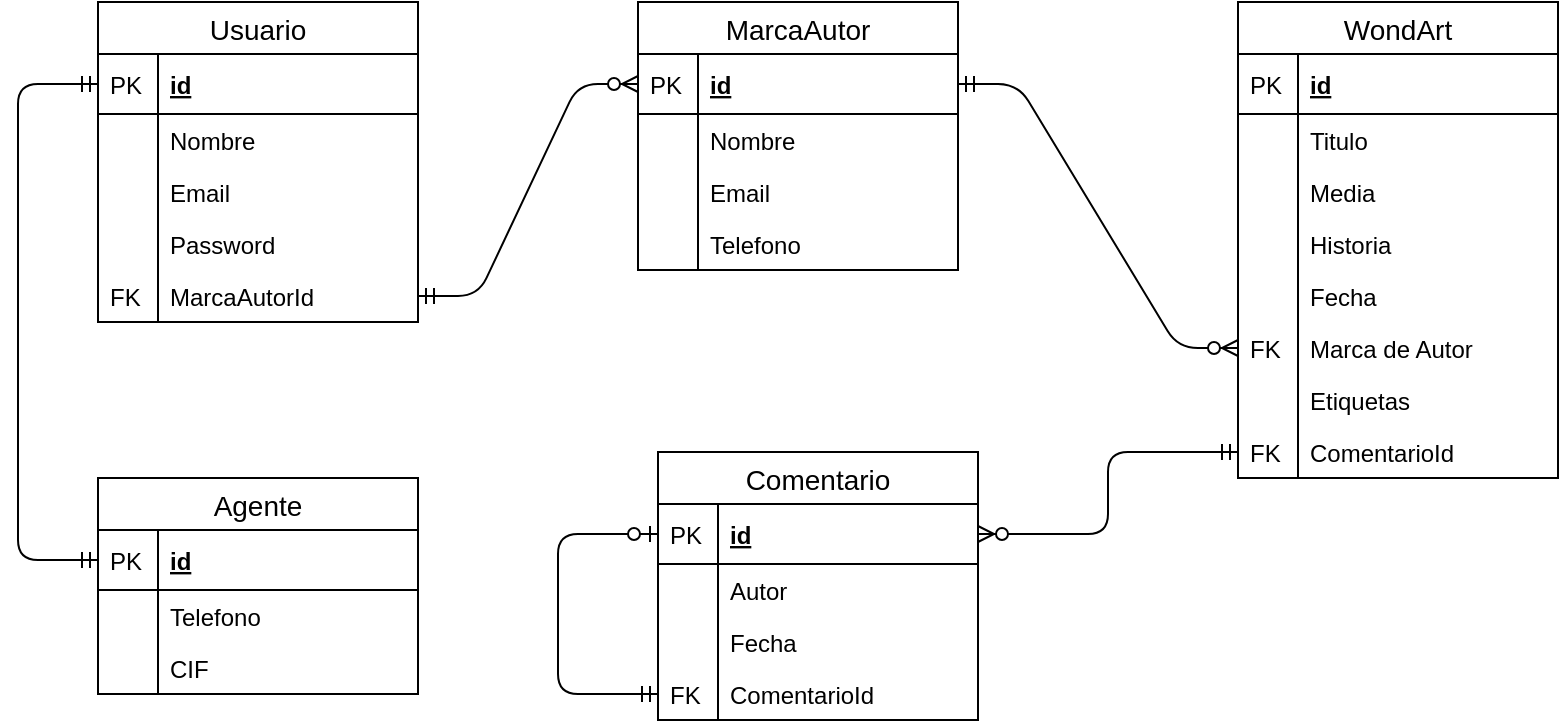 <mxfile version="12.9.14" type="device"><diagram id="SJ3eZg0xeJV2ww6N6vY-" name="Page-1"><mxGraphModel dx="1038" dy="548" grid="1" gridSize="10" guides="1" tooltips="1" connect="1" arrows="1" fold="1" page="1" pageScale="1" pageWidth="827" pageHeight="1169" math="0" shadow="0"><root><mxCell id="0"/><mxCell id="1" parent="0"/><mxCell id="cLwYV3ZuJrsIDbmXV9xP-11" value="Usuario" style="swimlane;fontStyle=0;childLayout=stackLayout;horizontal=1;startSize=26;horizontalStack=0;resizeParent=1;resizeParentMax=0;resizeLast=0;collapsible=1;marginBottom=0;align=center;fontSize=14;" vertex="1" parent="1"><mxGeometry x="70" y="70" width="160" height="160" as="geometry"/></mxCell><mxCell id="cLwYV3ZuJrsIDbmXV9xP-12" value="id" style="shape=partialRectangle;top=0;left=0;right=0;bottom=1;align=left;verticalAlign=middle;fillColor=none;spacingLeft=34;spacingRight=4;overflow=hidden;rotatable=0;points=[[0,0.5],[1,0.5]];portConstraint=eastwest;dropTarget=0;fontStyle=5;fontSize=12;" vertex="1" parent="cLwYV3ZuJrsIDbmXV9xP-11"><mxGeometry y="26" width="160" height="30" as="geometry"/></mxCell><mxCell id="cLwYV3ZuJrsIDbmXV9xP-13" value="PK" style="shape=partialRectangle;top=0;left=0;bottom=0;fillColor=none;align=left;verticalAlign=middle;spacingLeft=4;spacingRight=4;overflow=hidden;rotatable=0;points=[];portConstraint=eastwest;part=1;fontSize=12;" vertex="1" connectable="0" parent="cLwYV3ZuJrsIDbmXV9xP-12"><mxGeometry width="30" height="30" as="geometry"/></mxCell><mxCell id="cLwYV3ZuJrsIDbmXV9xP-14" value="Nombre" style="shape=partialRectangle;top=0;left=0;right=0;bottom=0;align=left;verticalAlign=top;fillColor=none;spacingLeft=34;spacingRight=4;overflow=hidden;rotatable=0;points=[[0,0.5],[1,0.5]];portConstraint=eastwest;dropTarget=0;fontSize=12;" vertex="1" parent="cLwYV3ZuJrsIDbmXV9xP-11"><mxGeometry y="56" width="160" height="26" as="geometry"/></mxCell><mxCell id="cLwYV3ZuJrsIDbmXV9xP-15" value="" style="shape=partialRectangle;top=0;left=0;bottom=0;fillColor=none;align=left;verticalAlign=top;spacingLeft=4;spacingRight=4;overflow=hidden;rotatable=0;points=[];portConstraint=eastwest;part=1;fontSize=12;" vertex="1" connectable="0" parent="cLwYV3ZuJrsIDbmXV9xP-14"><mxGeometry width="30" height="26" as="geometry"/></mxCell><mxCell id="cLwYV3ZuJrsIDbmXV9xP-16" value="Email" style="shape=partialRectangle;top=0;left=0;right=0;bottom=0;align=left;verticalAlign=top;fillColor=none;spacingLeft=34;spacingRight=4;overflow=hidden;rotatable=0;points=[[0,0.5],[1,0.5]];portConstraint=eastwest;dropTarget=0;fontSize=12;" vertex="1" parent="cLwYV3ZuJrsIDbmXV9xP-11"><mxGeometry y="82" width="160" height="26" as="geometry"/></mxCell><mxCell id="cLwYV3ZuJrsIDbmXV9xP-17" value="" style="shape=partialRectangle;top=0;left=0;bottom=0;fillColor=none;align=left;verticalAlign=top;spacingLeft=4;spacingRight=4;overflow=hidden;rotatable=0;points=[];portConstraint=eastwest;part=1;fontSize=12;" vertex="1" connectable="0" parent="cLwYV3ZuJrsIDbmXV9xP-16"><mxGeometry width="30" height="26" as="geometry"/></mxCell><mxCell id="cLwYV3ZuJrsIDbmXV9xP-18" value="Password" style="shape=partialRectangle;top=0;left=0;right=0;bottom=0;align=left;verticalAlign=top;fillColor=none;spacingLeft=34;spacingRight=4;overflow=hidden;rotatable=0;points=[[0,0.5],[1,0.5]];portConstraint=eastwest;dropTarget=0;fontSize=12;" vertex="1" parent="cLwYV3ZuJrsIDbmXV9xP-11"><mxGeometry y="108" width="160" height="26" as="geometry"/></mxCell><mxCell id="cLwYV3ZuJrsIDbmXV9xP-19" value="" style="shape=partialRectangle;top=0;left=0;bottom=0;fillColor=none;align=left;verticalAlign=top;spacingLeft=4;spacingRight=4;overflow=hidden;rotatable=0;points=[];portConstraint=eastwest;part=1;fontSize=12;" vertex="1" connectable="0" parent="cLwYV3ZuJrsIDbmXV9xP-18"><mxGeometry width="30" height="26" as="geometry"/></mxCell><mxCell id="cLwYV3ZuJrsIDbmXV9xP-92" value="MarcaAutorId" style="shape=partialRectangle;top=0;left=0;right=0;bottom=0;align=left;verticalAlign=top;fillColor=none;spacingLeft=34;spacingRight=4;overflow=hidden;rotatable=0;points=[[0,0.5],[1,0.5]];portConstraint=eastwest;dropTarget=0;fontSize=12;" vertex="1" parent="cLwYV3ZuJrsIDbmXV9xP-11"><mxGeometry y="134" width="160" height="26" as="geometry"/></mxCell><mxCell id="cLwYV3ZuJrsIDbmXV9xP-93" value="FK" style="shape=partialRectangle;top=0;left=0;bottom=0;fillColor=none;align=left;verticalAlign=top;spacingLeft=4;spacingRight=4;overflow=hidden;rotatable=0;points=[];portConstraint=eastwest;part=1;fontSize=12;" vertex="1" connectable="0" parent="cLwYV3ZuJrsIDbmXV9xP-92"><mxGeometry width="30" height="26" as="geometry"/></mxCell><mxCell id="cLwYV3ZuJrsIDbmXV9xP-105" value="MarcaAutor" style="swimlane;fontStyle=0;childLayout=stackLayout;horizontal=1;startSize=26;horizontalStack=0;resizeParent=1;resizeParentMax=0;resizeLast=0;collapsible=1;marginBottom=0;align=center;fontSize=14;" vertex="1" parent="1"><mxGeometry x="340" y="70" width="160" height="134" as="geometry"/></mxCell><mxCell id="cLwYV3ZuJrsIDbmXV9xP-106" value="id" style="shape=partialRectangle;top=0;left=0;right=0;bottom=1;align=left;verticalAlign=middle;fillColor=none;spacingLeft=34;spacingRight=4;overflow=hidden;rotatable=0;points=[[0,0.5],[1,0.5]];portConstraint=eastwest;dropTarget=0;fontStyle=5;fontSize=12;" vertex="1" parent="cLwYV3ZuJrsIDbmXV9xP-105"><mxGeometry y="26" width="160" height="30" as="geometry"/></mxCell><mxCell id="cLwYV3ZuJrsIDbmXV9xP-107" value="PK" style="shape=partialRectangle;top=0;left=0;bottom=0;fillColor=none;align=left;verticalAlign=middle;spacingLeft=4;spacingRight=4;overflow=hidden;rotatable=0;points=[];portConstraint=eastwest;part=1;fontSize=12;" vertex="1" connectable="0" parent="cLwYV3ZuJrsIDbmXV9xP-106"><mxGeometry width="30" height="30" as="geometry"/></mxCell><mxCell id="cLwYV3ZuJrsIDbmXV9xP-108" value="Nombre" style="shape=partialRectangle;top=0;left=0;right=0;bottom=0;align=left;verticalAlign=top;fillColor=none;spacingLeft=34;spacingRight=4;overflow=hidden;rotatable=0;points=[[0,0.5],[1,0.5]];portConstraint=eastwest;dropTarget=0;fontSize=12;" vertex="1" parent="cLwYV3ZuJrsIDbmXV9xP-105"><mxGeometry y="56" width="160" height="26" as="geometry"/></mxCell><mxCell id="cLwYV3ZuJrsIDbmXV9xP-109" value="" style="shape=partialRectangle;top=0;left=0;bottom=0;fillColor=none;align=left;verticalAlign=top;spacingLeft=4;spacingRight=4;overflow=hidden;rotatable=0;points=[];portConstraint=eastwest;part=1;fontSize=12;" vertex="1" connectable="0" parent="cLwYV3ZuJrsIDbmXV9xP-108"><mxGeometry width="30" height="26" as="geometry"/></mxCell><mxCell id="cLwYV3ZuJrsIDbmXV9xP-110" value="Email" style="shape=partialRectangle;top=0;left=0;right=0;bottom=0;align=left;verticalAlign=top;fillColor=none;spacingLeft=34;spacingRight=4;overflow=hidden;rotatable=0;points=[[0,0.5],[1,0.5]];portConstraint=eastwest;dropTarget=0;fontSize=12;" vertex="1" parent="cLwYV3ZuJrsIDbmXV9xP-105"><mxGeometry y="82" width="160" height="26" as="geometry"/></mxCell><mxCell id="cLwYV3ZuJrsIDbmXV9xP-111" value="" style="shape=partialRectangle;top=0;left=0;bottom=0;fillColor=none;align=left;verticalAlign=top;spacingLeft=4;spacingRight=4;overflow=hidden;rotatable=0;points=[];portConstraint=eastwest;part=1;fontSize=12;" vertex="1" connectable="0" parent="cLwYV3ZuJrsIDbmXV9xP-110"><mxGeometry width="30" height="26" as="geometry"/></mxCell><mxCell id="cLwYV3ZuJrsIDbmXV9xP-112" value="Telefono" style="shape=partialRectangle;top=0;left=0;right=0;bottom=0;align=left;verticalAlign=top;fillColor=none;spacingLeft=34;spacingRight=4;overflow=hidden;rotatable=0;points=[[0,0.5],[1,0.5]];portConstraint=eastwest;dropTarget=0;fontSize=12;" vertex="1" parent="cLwYV3ZuJrsIDbmXV9xP-105"><mxGeometry y="108" width="160" height="26" as="geometry"/></mxCell><mxCell id="cLwYV3ZuJrsIDbmXV9xP-113" value="" style="shape=partialRectangle;top=0;left=0;bottom=0;fillColor=none;align=left;verticalAlign=top;spacingLeft=4;spacingRight=4;overflow=hidden;rotatable=0;points=[];portConstraint=eastwest;part=1;fontSize=12;" vertex="1" connectable="0" parent="cLwYV3ZuJrsIDbmXV9xP-112"><mxGeometry width="30" height="26" as="geometry"/></mxCell><mxCell id="cLwYV3ZuJrsIDbmXV9xP-44" value="WondArt" style="swimlane;fontStyle=0;childLayout=stackLayout;horizontal=1;startSize=26;horizontalStack=0;resizeParent=1;resizeParentMax=0;resizeLast=0;collapsible=1;marginBottom=0;align=center;fontSize=14;" vertex="1" parent="1"><mxGeometry x="640" y="70" width="160" height="238" as="geometry"/></mxCell><mxCell id="cLwYV3ZuJrsIDbmXV9xP-45" value="id" style="shape=partialRectangle;top=0;left=0;right=0;bottom=1;align=left;verticalAlign=middle;fillColor=none;spacingLeft=34;spacingRight=4;overflow=hidden;rotatable=0;points=[[0,0.5],[1,0.5]];portConstraint=eastwest;dropTarget=0;fontStyle=5;fontSize=12;" vertex="1" parent="cLwYV3ZuJrsIDbmXV9xP-44"><mxGeometry y="26" width="160" height="30" as="geometry"/></mxCell><mxCell id="cLwYV3ZuJrsIDbmXV9xP-46" value="PK" style="shape=partialRectangle;top=0;left=0;bottom=0;fillColor=none;align=left;verticalAlign=middle;spacingLeft=4;spacingRight=4;overflow=hidden;rotatable=0;points=[];portConstraint=eastwest;part=1;fontSize=12;" vertex="1" connectable="0" parent="cLwYV3ZuJrsIDbmXV9xP-45"><mxGeometry width="30" height="30" as="geometry"/></mxCell><mxCell id="cLwYV3ZuJrsIDbmXV9xP-47" value="Titulo" style="shape=partialRectangle;top=0;left=0;right=0;bottom=0;align=left;verticalAlign=top;fillColor=none;spacingLeft=34;spacingRight=4;overflow=hidden;rotatable=0;points=[[0,0.5],[1,0.5]];portConstraint=eastwest;dropTarget=0;fontSize=12;" vertex="1" parent="cLwYV3ZuJrsIDbmXV9xP-44"><mxGeometry y="56" width="160" height="26" as="geometry"/></mxCell><mxCell id="cLwYV3ZuJrsIDbmXV9xP-48" value="" style="shape=partialRectangle;top=0;left=0;bottom=0;fillColor=none;align=left;verticalAlign=top;spacingLeft=4;spacingRight=4;overflow=hidden;rotatable=0;points=[];portConstraint=eastwest;part=1;fontSize=12;" vertex="1" connectable="0" parent="cLwYV3ZuJrsIDbmXV9xP-47"><mxGeometry width="30" height="26" as="geometry"/></mxCell><mxCell id="cLwYV3ZuJrsIDbmXV9xP-49" value="Media" style="shape=partialRectangle;top=0;left=0;right=0;bottom=0;align=left;verticalAlign=top;fillColor=none;spacingLeft=34;spacingRight=4;overflow=hidden;rotatable=0;points=[[0,0.5],[1,0.5]];portConstraint=eastwest;dropTarget=0;fontSize=12;" vertex="1" parent="cLwYV3ZuJrsIDbmXV9xP-44"><mxGeometry y="82" width="160" height="26" as="geometry"/></mxCell><mxCell id="cLwYV3ZuJrsIDbmXV9xP-50" value="" style="shape=partialRectangle;top=0;left=0;bottom=0;fillColor=none;align=left;verticalAlign=top;spacingLeft=4;spacingRight=4;overflow=hidden;rotatable=0;points=[];portConstraint=eastwest;part=1;fontSize=12;" vertex="1" connectable="0" parent="cLwYV3ZuJrsIDbmXV9xP-49"><mxGeometry width="30" height="26" as="geometry"/></mxCell><mxCell id="cLwYV3ZuJrsIDbmXV9xP-51" value="Historia" style="shape=partialRectangle;top=0;left=0;right=0;bottom=0;align=left;verticalAlign=top;fillColor=none;spacingLeft=34;spacingRight=4;overflow=hidden;rotatable=0;points=[[0,0.5],[1,0.5]];portConstraint=eastwest;dropTarget=0;fontSize=12;" vertex="1" parent="cLwYV3ZuJrsIDbmXV9xP-44"><mxGeometry y="108" width="160" height="26" as="geometry"/></mxCell><mxCell id="cLwYV3ZuJrsIDbmXV9xP-52" value="" style="shape=partialRectangle;top=0;left=0;bottom=0;fillColor=none;align=left;verticalAlign=top;spacingLeft=4;spacingRight=4;overflow=hidden;rotatable=0;points=[];portConstraint=eastwest;part=1;fontSize=12;" vertex="1" connectable="0" parent="cLwYV3ZuJrsIDbmXV9xP-51"><mxGeometry width="30" height="26" as="geometry"/></mxCell><mxCell id="cLwYV3ZuJrsIDbmXV9xP-55" value="Fecha" style="shape=partialRectangle;top=0;left=0;right=0;bottom=0;align=left;verticalAlign=top;fillColor=none;spacingLeft=34;spacingRight=4;overflow=hidden;rotatable=0;points=[[0,0.5],[1,0.5]];portConstraint=eastwest;dropTarget=0;fontSize=12;" vertex="1" parent="cLwYV3ZuJrsIDbmXV9xP-44"><mxGeometry y="134" width="160" height="26" as="geometry"/></mxCell><mxCell id="cLwYV3ZuJrsIDbmXV9xP-56" value="" style="shape=partialRectangle;top=0;left=0;bottom=0;fillColor=none;align=left;verticalAlign=top;spacingLeft=4;spacingRight=4;overflow=hidden;rotatable=0;points=[];portConstraint=eastwest;part=1;fontSize=12;" vertex="1" connectable="0" parent="cLwYV3ZuJrsIDbmXV9xP-55"><mxGeometry width="30" height="26" as="geometry"/></mxCell><mxCell id="cLwYV3ZuJrsIDbmXV9xP-57" value="Marca de Autor" style="shape=partialRectangle;top=0;left=0;right=0;bottom=0;align=left;verticalAlign=top;fillColor=none;spacingLeft=34;spacingRight=4;overflow=hidden;rotatable=0;points=[[0,0.5],[1,0.5]];portConstraint=eastwest;dropTarget=0;fontSize=12;" vertex="1" parent="cLwYV3ZuJrsIDbmXV9xP-44"><mxGeometry y="160" width="160" height="26" as="geometry"/></mxCell><mxCell id="cLwYV3ZuJrsIDbmXV9xP-58" value="FK" style="shape=partialRectangle;top=0;left=0;bottom=0;fillColor=none;align=left;verticalAlign=top;spacingLeft=4;spacingRight=4;overflow=hidden;rotatable=0;points=[];portConstraint=eastwest;part=1;fontSize=12;" vertex="1" connectable="0" parent="cLwYV3ZuJrsIDbmXV9xP-57"><mxGeometry width="30" height="26" as="geometry"/></mxCell><mxCell id="cLwYV3ZuJrsIDbmXV9xP-59" value="Etiquetas" style="shape=partialRectangle;top=0;left=0;right=0;bottom=0;align=left;verticalAlign=top;fillColor=none;spacingLeft=34;spacingRight=4;overflow=hidden;rotatable=0;points=[[0,0.5],[1,0.5]];portConstraint=eastwest;dropTarget=0;fontSize=12;" vertex="1" parent="cLwYV3ZuJrsIDbmXV9xP-44"><mxGeometry y="186" width="160" height="26" as="geometry"/></mxCell><mxCell id="cLwYV3ZuJrsIDbmXV9xP-60" value="" style="shape=partialRectangle;top=0;left=0;bottom=0;fillColor=none;align=left;verticalAlign=top;spacingLeft=4;spacingRight=4;overflow=hidden;rotatable=0;points=[];portConstraint=eastwest;part=1;fontSize=12;" vertex="1" connectable="0" parent="cLwYV3ZuJrsIDbmXV9xP-59"><mxGeometry width="30" height="26" as="geometry"/></mxCell><mxCell id="cLwYV3ZuJrsIDbmXV9xP-61" value="ComentarioId" style="shape=partialRectangle;top=0;left=0;right=0;bottom=0;align=left;verticalAlign=top;fillColor=none;spacingLeft=34;spacingRight=4;overflow=hidden;rotatable=0;points=[[0,0.5],[1,0.5]];portConstraint=eastwest;dropTarget=0;fontSize=12;" vertex="1" parent="cLwYV3ZuJrsIDbmXV9xP-44"><mxGeometry y="212" width="160" height="26" as="geometry"/></mxCell><mxCell id="cLwYV3ZuJrsIDbmXV9xP-62" value="FK" style="shape=partialRectangle;top=0;left=0;bottom=0;fillColor=none;align=left;verticalAlign=top;spacingLeft=4;spacingRight=4;overflow=hidden;rotatable=0;points=[];portConstraint=eastwest;part=1;fontSize=12;" vertex="1" connectable="0" parent="cLwYV3ZuJrsIDbmXV9xP-61"><mxGeometry width="30" height="26" as="geometry"/></mxCell><mxCell id="cLwYV3ZuJrsIDbmXV9xP-119" value="" style="fontSize=12;html=1;endArrow=ERmandOne;startArrow=ERmandOne;exitX=0;exitY=0.5;exitDx=0;exitDy=0;entryX=0;entryY=0.5;entryDx=0;entryDy=0;edgeStyle=orthogonalEdgeStyle;" edge="1" parent="1" source="cLwYV3ZuJrsIDbmXV9xP-34" target="cLwYV3ZuJrsIDbmXV9xP-12"><mxGeometry width="100" height="100" relative="1" as="geometry"><mxPoint x="360" y="530" as="sourcePoint"/><mxPoint x="50" y="280" as="targetPoint"/><Array as="points"><mxPoint x="30" y="349"/><mxPoint x="30" y="111"/></Array></mxGeometry></mxCell><mxCell id="cLwYV3ZuJrsIDbmXV9xP-33" value="Agente" style="swimlane;fontStyle=0;childLayout=stackLayout;horizontal=1;startSize=26;horizontalStack=0;resizeParent=1;resizeParentMax=0;resizeLast=0;collapsible=1;marginBottom=0;align=center;fontSize=14;" vertex="1" parent="1"><mxGeometry x="70" y="308" width="160" height="108" as="geometry"/></mxCell><mxCell id="cLwYV3ZuJrsIDbmXV9xP-34" value="id" style="shape=partialRectangle;top=0;left=0;right=0;bottom=1;align=left;verticalAlign=middle;fillColor=none;spacingLeft=34;spacingRight=4;overflow=hidden;rotatable=0;points=[[0,0.5],[1,0.5]];portConstraint=eastwest;dropTarget=0;fontStyle=5;fontSize=12;" vertex="1" parent="cLwYV3ZuJrsIDbmXV9xP-33"><mxGeometry y="26" width="160" height="30" as="geometry"/></mxCell><mxCell id="cLwYV3ZuJrsIDbmXV9xP-35" value="PK" style="shape=partialRectangle;top=0;left=0;bottom=0;fillColor=none;align=left;verticalAlign=middle;spacingLeft=4;spacingRight=4;overflow=hidden;rotatable=0;points=[];portConstraint=eastwest;part=1;fontSize=12;" vertex="1" connectable="0" parent="cLwYV3ZuJrsIDbmXV9xP-34"><mxGeometry width="30" height="30" as="geometry"/></mxCell><mxCell id="cLwYV3ZuJrsIDbmXV9xP-36" value="Telefono" style="shape=partialRectangle;top=0;left=0;right=0;bottom=0;align=left;verticalAlign=top;fillColor=none;spacingLeft=34;spacingRight=4;overflow=hidden;rotatable=0;points=[[0,0.5],[1,0.5]];portConstraint=eastwest;dropTarget=0;fontSize=12;" vertex="1" parent="cLwYV3ZuJrsIDbmXV9xP-33"><mxGeometry y="56" width="160" height="26" as="geometry"/></mxCell><mxCell id="cLwYV3ZuJrsIDbmXV9xP-37" value="" style="shape=partialRectangle;top=0;left=0;bottom=0;fillColor=none;align=left;verticalAlign=top;spacingLeft=4;spacingRight=4;overflow=hidden;rotatable=0;points=[];portConstraint=eastwest;part=1;fontSize=12;" vertex="1" connectable="0" parent="cLwYV3ZuJrsIDbmXV9xP-36"><mxGeometry width="30" height="26" as="geometry"/></mxCell><mxCell id="cLwYV3ZuJrsIDbmXV9xP-38" value="CIF" style="shape=partialRectangle;top=0;left=0;right=0;bottom=0;align=left;verticalAlign=top;fillColor=none;spacingLeft=34;spacingRight=4;overflow=hidden;rotatable=0;points=[[0,0.5],[1,0.5]];portConstraint=eastwest;dropTarget=0;fontSize=12;" vertex="1" parent="cLwYV3ZuJrsIDbmXV9xP-33"><mxGeometry y="82" width="160" height="26" as="geometry"/></mxCell><mxCell id="cLwYV3ZuJrsIDbmXV9xP-39" value="" style="shape=partialRectangle;top=0;left=0;bottom=0;fillColor=none;align=left;verticalAlign=top;spacingLeft=4;spacingRight=4;overflow=hidden;rotatable=0;points=[];portConstraint=eastwest;part=1;fontSize=12;" vertex="1" connectable="0" parent="cLwYV3ZuJrsIDbmXV9xP-38"><mxGeometry width="30" height="26" as="geometry"/></mxCell><mxCell id="cLwYV3ZuJrsIDbmXV9xP-120" value="" style="edgeStyle=entityRelationEdgeStyle;fontSize=12;html=1;endArrow=ERzeroToMany;startArrow=ERmandOne;exitX=1;exitY=0.5;exitDx=0;exitDy=0;entryX=0;entryY=0.5;entryDx=0;entryDy=0;" edge="1" parent="1" source="cLwYV3ZuJrsIDbmXV9xP-92" target="cLwYV3ZuJrsIDbmXV9xP-106"><mxGeometry width="100" height="100" relative="1" as="geometry"><mxPoint x="360" y="330" as="sourcePoint"/><mxPoint x="460" y="230" as="targetPoint"/></mxGeometry></mxCell><mxCell id="cLwYV3ZuJrsIDbmXV9xP-121" value="" style="edgeStyle=entityRelationEdgeStyle;fontSize=12;html=1;endArrow=ERzeroToMany;startArrow=ERmandOne;exitX=1;exitY=0.5;exitDx=0;exitDy=0;entryX=0;entryY=0.5;entryDx=0;entryDy=0;" edge="1" parent="1" source="cLwYV3ZuJrsIDbmXV9xP-106" target="cLwYV3ZuJrsIDbmXV9xP-57"><mxGeometry width="100" height="100" relative="1" as="geometry"><mxPoint x="360" y="330" as="sourcePoint"/><mxPoint x="460" y="230" as="targetPoint"/></mxGeometry></mxCell><mxCell id="cLwYV3ZuJrsIDbmXV9xP-81" value="Comentario" style="swimlane;fontStyle=0;childLayout=stackLayout;horizontal=1;startSize=26;horizontalStack=0;resizeParent=1;resizeParentMax=0;resizeLast=0;collapsible=1;marginBottom=0;align=center;fontSize=14;" vertex="1" parent="1"><mxGeometry x="350" y="295" width="160" height="134" as="geometry"/></mxCell><mxCell id="cLwYV3ZuJrsIDbmXV9xP-82" value="id" style="shape=partialRectangle;top=0;left=0;right=0;bottom=1;align=left;verticalAlign=middle;fillColor=none;spacingLeft=34;spacingRight=4;overflow=hidden;rotatable=0;points=[[0,0.5],[1,0.5]];portConstraint=eastwest;dropTarget=0;fontStyle=5;fontSize=12;" vertex="1" parent="cLwYV3ZuJrsIDbmXV9xP-81"><mxGeometry y="26" width="160" height="30" as="geometry"/></mxCell><mxCell id="cLwYV3ZuJrsIDbmXV9xP-83" value="PK" style="shape=partialRectangle;top=0;left=0;bottom=0;fillColor=none;align=left;verticalAlign=middle;spacingLeft=4;spacingRight=4;overflow=hidden;rotatable=0;points=[];portConstraint=eastwest;part=1;fontSize=12;" vertex="1" connectable="0" parent="cLwYV3ZuJrsIDbmXV9xP-82"><mxGeometry width="30" height="30" as="geometry"/></mxCell><mxCell id="cLwYV3ZuJrsIDbmXV9xP-84" value="Autor" style="shape=partialRectangle;top=0;left=0;right=0;bottom=0;align=left;verticalAlign=top;fillColor=none;spacingLeft=34;spacingRight=4;overflow=hidden;rotatable=0;points=[[0,0.5],[1,0.5]];portConstraint=eastwest;dropTarget=0;fontSize=12;" vertex="1" parent="cLwYV3ZuJrsIDbmXV9xP-81"><mxGeometry y="56" width="160" height="26" as="geometry"/></mxCell><mxCell id="cLwYV3ZuJrsIDbmXV9xP-85" value="" style="shape=partialRectangle;top=0;left=0;bottom=0;fillColor=none;align=left;verticalAlign=top;spacingLeft=4;spacingRight=4;overflow=hidden;rotatable=0;points=[];portConstraint=eastwest;part=1;fontSize=12;" vertex="1" connectable="0" parent="cLwYV3ZuJrsIDbmXV9xP-84"><mxGeometry width="30" height="26" as="geometry"/></mxCell><mxCell id="cLwYV3ZuJrsIDbmXV9xP-86" value="Fecha" style="shape=partialRectangle;top=0;left=0;right=0;bottom=0;align=left;verticalAlign=top;fillColor=none;spacingLeft=34;spacingRight=4;overflow=hidden;rotatable=0;points=[[0,0.5],[1,0.5]];portConstraint=eastwest;dropTarget=0;fontSize=12;" vertex="1" parent="cLwYV3ZuJrsIDbmXV9xP-81"><mxGeometry y="82" width="160" height="26" as="geometry"/></mxCell><mxCell id="cLwYV3ZuJrsIDbmXV9xP-87" value="" style="shape=partialRectangle;top=0;left=0;bottom=0;fillColor=none;align=left;verticalAlign=top;spacingLeft=4;spacingRight=4;overflow=hidden;rotatable=0;points=[];portConstraint=eastwest;part=1;fontSize=12;" vertex="1" connectable="0" parent="cLwYV3ZuJrsIDbmXV9xP-86"><mxGeometry width="30" height="26" as="geometry"/></mxCell><mxCell id="cLwYV3ZuJrsIDbmXV9xP-88" value="ComentarioId" style="shape=partialRectangle;top=0;left=0;right=0;bottom=0;align=left;verticalAlign=top;fillColor=none;spacingLeft=34;spacingRight=4;overflow=hidden;rotatable=0;points=[[0,0.5],[1,0.5]];portConstraint=eastwest;dropTarget=0;fontSize=12;" vertex="1" parent="cLwYV3ZuJrsIDbmXV9xP-81"><mxGeometry y="108" width="160" height="26" as="geometry"/></mxCell><mxCell id="cLwYV3ZuJrsIDbmXV9xP-89" value="FK" style="shape=partialRectangle;top=0;left=0;bottom=0;fillColor=none;align=left;verticalAlign=top;spacingLeft=4;spacingRight=4;overflow=hidden;rotatable=0;points=[];portConstraint=eastwest;part=1;fontSize=12;" vertex="1" connectable="0" parent="cLwYV3ZuJrsIDbmXV9xP-88"><mxGeometry width="30" height="26" as="geometry"/></mxCell><mxCell id="cLwYV3ZuJrsIDbmXV9xP-122" value="" style="edgeStyle=orthogonalEdgeStyle;fontSize=12;html=1;endArrow=ERzeroToOne;startArrow=ERmandOne;entryX=0;entryY=0.5;entryDx=0;entryDy=0;exitX=0;exitY=0.5;exitDx=0;exitDy=0;" edge="1" parent="cLwYV3ZuJrsIDbmXV9xP-81" source="cLwYV3ZuJrsIDbmXV9xP-88" target="cLwYV3ZuJrsIDbmXV9xP-82"><mxGeometry width="100" height="100" relative="1" as="geometry"><mxPoint x="-80" y="125" as="sourcePoint"/><mxPoint x="70" y="-65" as="targetPoint"/><Array as="points"><mxPoint x="-50" y="121"/><mxPoint x="-50" y="41"/></Array></mxGeometry></mxCell><mxCell id="cLwYV3ZuJrsIDbmXV9xP-123" value="" style="edgeStyle=orthogonalEdgeStyle;fontSize=12;html=1;endArrow=ERzeroToMany;startArrow=ERmandOne;entryX=1;entryY=0.5;entryDx=0;entryDy=0;exitX=0;exitY=0.5;exitDx=0;exitDy=0;" edge="1" parent="1" source="cLwYV3ZuJrsIDbmXV9xP-61" target="cLwYV3ZuJrsIDbmXV9xP-82"><mxGeometry width="100" height="100" relative="1" as="geometry"><mxPoint x="580" y="300" as="sourcePoint"/><mxPoint x="460" y="230" as="targetPoint"/></mxGeometry></mxCell></root></mxGraphModel></diagram></mxfile>